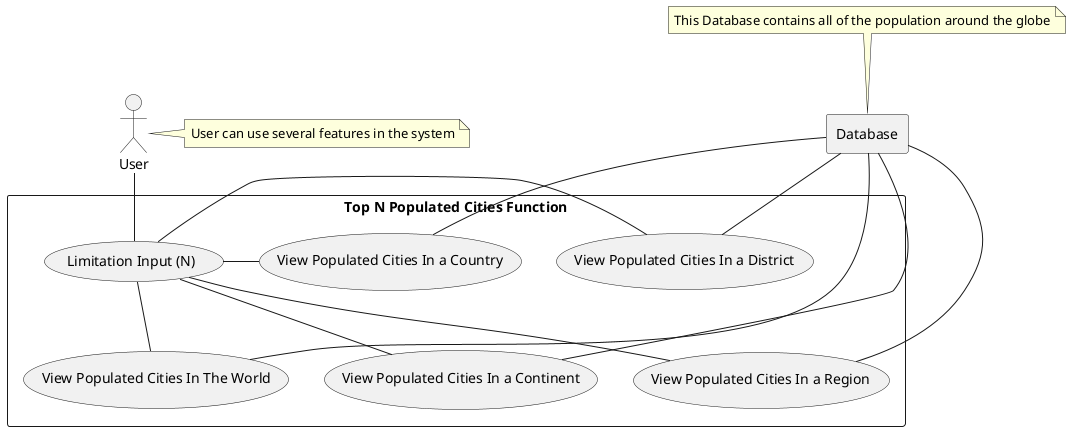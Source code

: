 @startuml
actor user as "User"
note right of user: User can use several features in the system
rectangle db as "Database"
note top of db: This Database contains all of the population around the globe
rectangle "Top N Populated Cities Function"{
    usecase input as "Limitation Input (N)"
    usecase PC1 as "View Populated Cities In The World"
    usecase PC2 as "View Populated Cities In a Continent"
    usecase PC3 as "View Populated Cities In a Region"
    usecase PC4 as "View Populated Cities In a Country"
    usecase PC5 as "View Populated Cities In a District"
    db - PC1
    db -- PC2
    db --- PC3
    db -- PC4
    db - PC5
}
user -- input
input -- PC1
input -- PC2
input -- PC3
input - PC4
input - PC5
@enduml